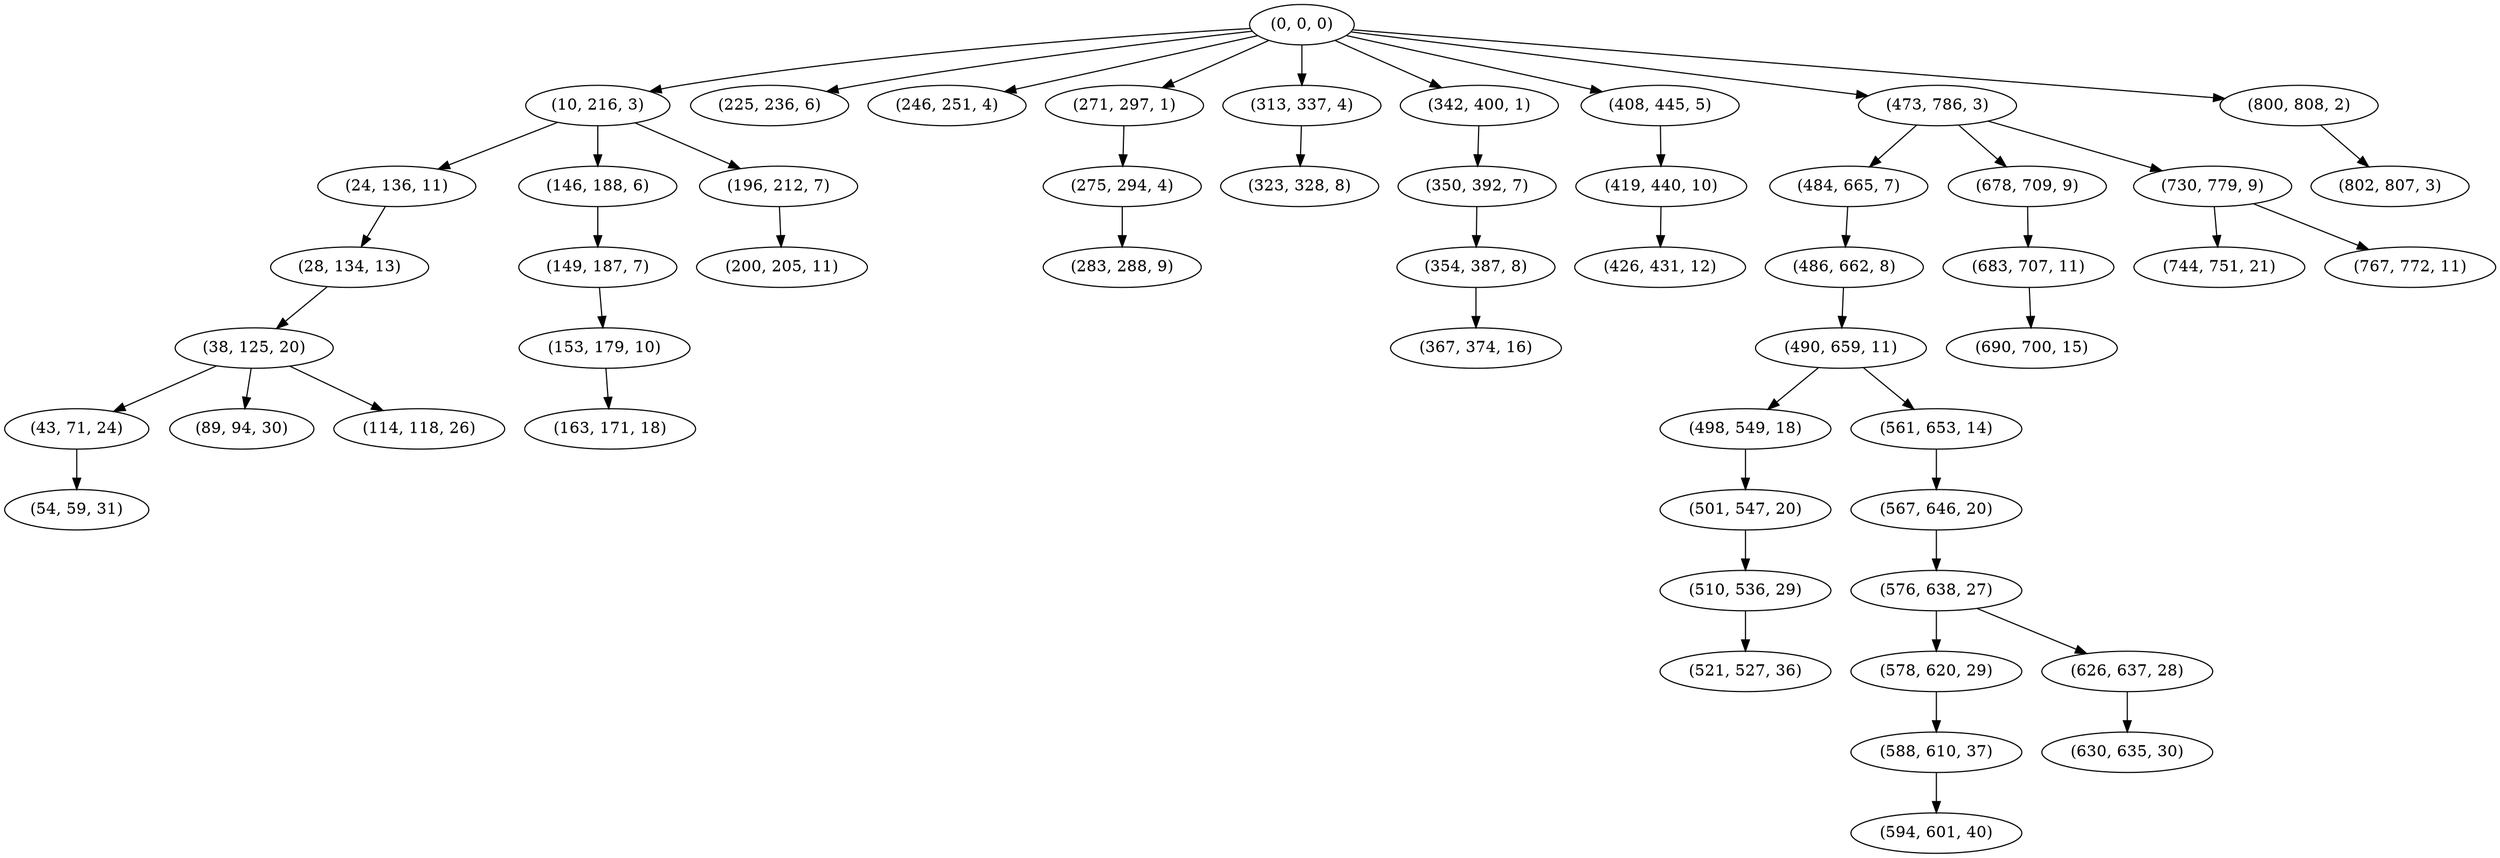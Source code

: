 digraph tree {
    "(0, 0, 0)";
    "(10, 216, 3)";
    "(24, 136, 11)";
    "(28, 134, 13)";
    "(38, 125, 20)";
    "(43, 71, 24)";
    "(54, 59, 31)";
    "(89, 94, 30)";
    "(114, 118, 26)";
    "(146, 188, 6)";
    "(149, 187, 7)";
    "(153, 179, 10)";
    "(163, 171, 18)";
    "(196, 212, 7)";
    "(200, 205, 11)";
    "(225, 236, 6)";
    "(246, 251, 4)";
    "(271, 297, 1)";
    "(275, 294, 4)";
    "(283, 288, 9)";
    "(313, 337, 4)";
    "(323, 328, 8)";
    "(342, 400, 1)";
    "(350, 392, 7)";
    "(354, 387, 8)";
    "(367, 374, 16)";
    "(408, 445, 5)";
    "(419, 440, 10)";
    "(426, 431, 12)";
    "(473, 786, 3)";
    "(484, 665, 7)";
    "(486, 662, 8)";
    "(490, 659, 11)";
    "(498, 549, 18)";
    "(501, 547, 20)";
    "(510, 536, 29)";
    "(521, 527, 36)";
    "(561, 653, 14)";
    "(567, 646, 20)";
    "(576, 638, 27)";
    "(578, 620, 29)";
    "(588, 610, 37)";
    "(594, 601, 40)";
    "(626, 637, 28)";
    "(630, 635, 30)";
    "(678, 709, 9)";
    "(683, 707, 11)";
    "(690, 700, 15)";
    "(730, 779, 9)";
    "(744, 751, 21)";
    "(767, 772, 11)";
    "(800, 808, 2)";
    "(802, 807, 3)";
    "(0, 0, 0)" -> "(10, 216, 3)";
    "(0, 0, 0)" -> "(225, 236, 6)";
    "(0, 0, 0)" -> "(246, 251, 4)";
    "(0, 0, 0)" -> "(271, 297, 1)";
    "(0, 0, 0)" -> "(313, 337, 4)";
    "(0, 0, 0)" -> "(342, 400, 1)";
    "(0, 0, 0)" -> "(408, 445, 5)";
    "(0, 0, 0)" -> "(473, 786, 3)";
    "(0, 0, 0)" -> "(800, 808, 2)";
    "(10, 216, 3)" -> "(24, 136, 11)";
    "(10, 216, 3)" -> "(146, 188, 6)";
    "(10, 216, 3)" -> "(196, 212, 7)";
    "(24, 136, 11)" -> "(28, 134, 13)";
    "(28, 134, 13)" -> "(38, 125, 20)";
    "(38, 125, 20)" -> "(43, 71, 24)";
    "(38, 125, 20)" -> "(89, 94, 30)";
    "(38, 125, 20)" -> "(114, 118, 26)";
    "(43, 71, 24)" -> "(54, 59, 31)";
    "(146, 188, 6)" -> "(149, 187, 7)";
    "(149, 187, 7)" -> "(153, 179, 10)";
    "(153, 179, 10)" -> "(163, 171, 18)";
    "(196, 212, 7)" -> "(200, 205, 11)";
    "(271, 297, 1)" -> "(275, 294, 4)";
    "(275, 294, 4)" -> "(283, 288, 9)";
    "(313, 337, 4)" -> "(323, 328, 8)";
    "(342, 400, 1)" -> "(350, 392, 7)";
    "(350, 392, 7)" -> "(354, 387, 8)";
    "(354, 387, 8)" -> "(367, 374, 16)";
    "(408, 445, 5)" -> "(419, 440, 10)";
    "(419, 440, 10)" -> "(426, 431, 12)";
    "(473, 786, 3)" -> "(484, 665, 7)";
    "(473, 786, 3)" -> "(678, 709, 9)";
    "(473, 786, 3)" -> "(730, 779, 9)";
    "(484, 665, 7)" -> "(486, 662, 8)";
    "(486, 662, 8)" -> "(490, 659, 11)";
    "(490, 659, 11)" -> "(498, 549, 18)";
    "(490, 659, 11)" -> "(561, 653, 14)";
    "(498, 549, 18)" -> "(501, 547, 20)";
    "(501, 547, 20)" -> "(510, 536, 29)";
    "(510, 536, 29)" -> "(521, 527, 36)";
    "(561, 653, 14)" -> "(567, 646, 20)";
    "(567, 646, 20)" -> "(576, 638, 27)";
    "(576, 638, 27)" -> "(578, 620, 29)";
    "(576, 638, 27)" -> "(626, 637, 28)";
    "(578, 620, 29)" -> "(588, 610, 37)";
    "(588, 610, 37)" -> "(594, 601, 40)";
    "(626, 637, 28)" -> "(630, 635, 30)";
    "(678, 709, 9)" -> "(683, 707, 11)";
    "(683, 707, 11)" -> "(690, 700, 15)";
    "(730, 779, 9)" -> "(744, 751, 21)";
    "(730, 779, 9)" -> "(767, 772, 11)";
    "(800, 808, 2)" -> "(802, 807, 3)";
}
